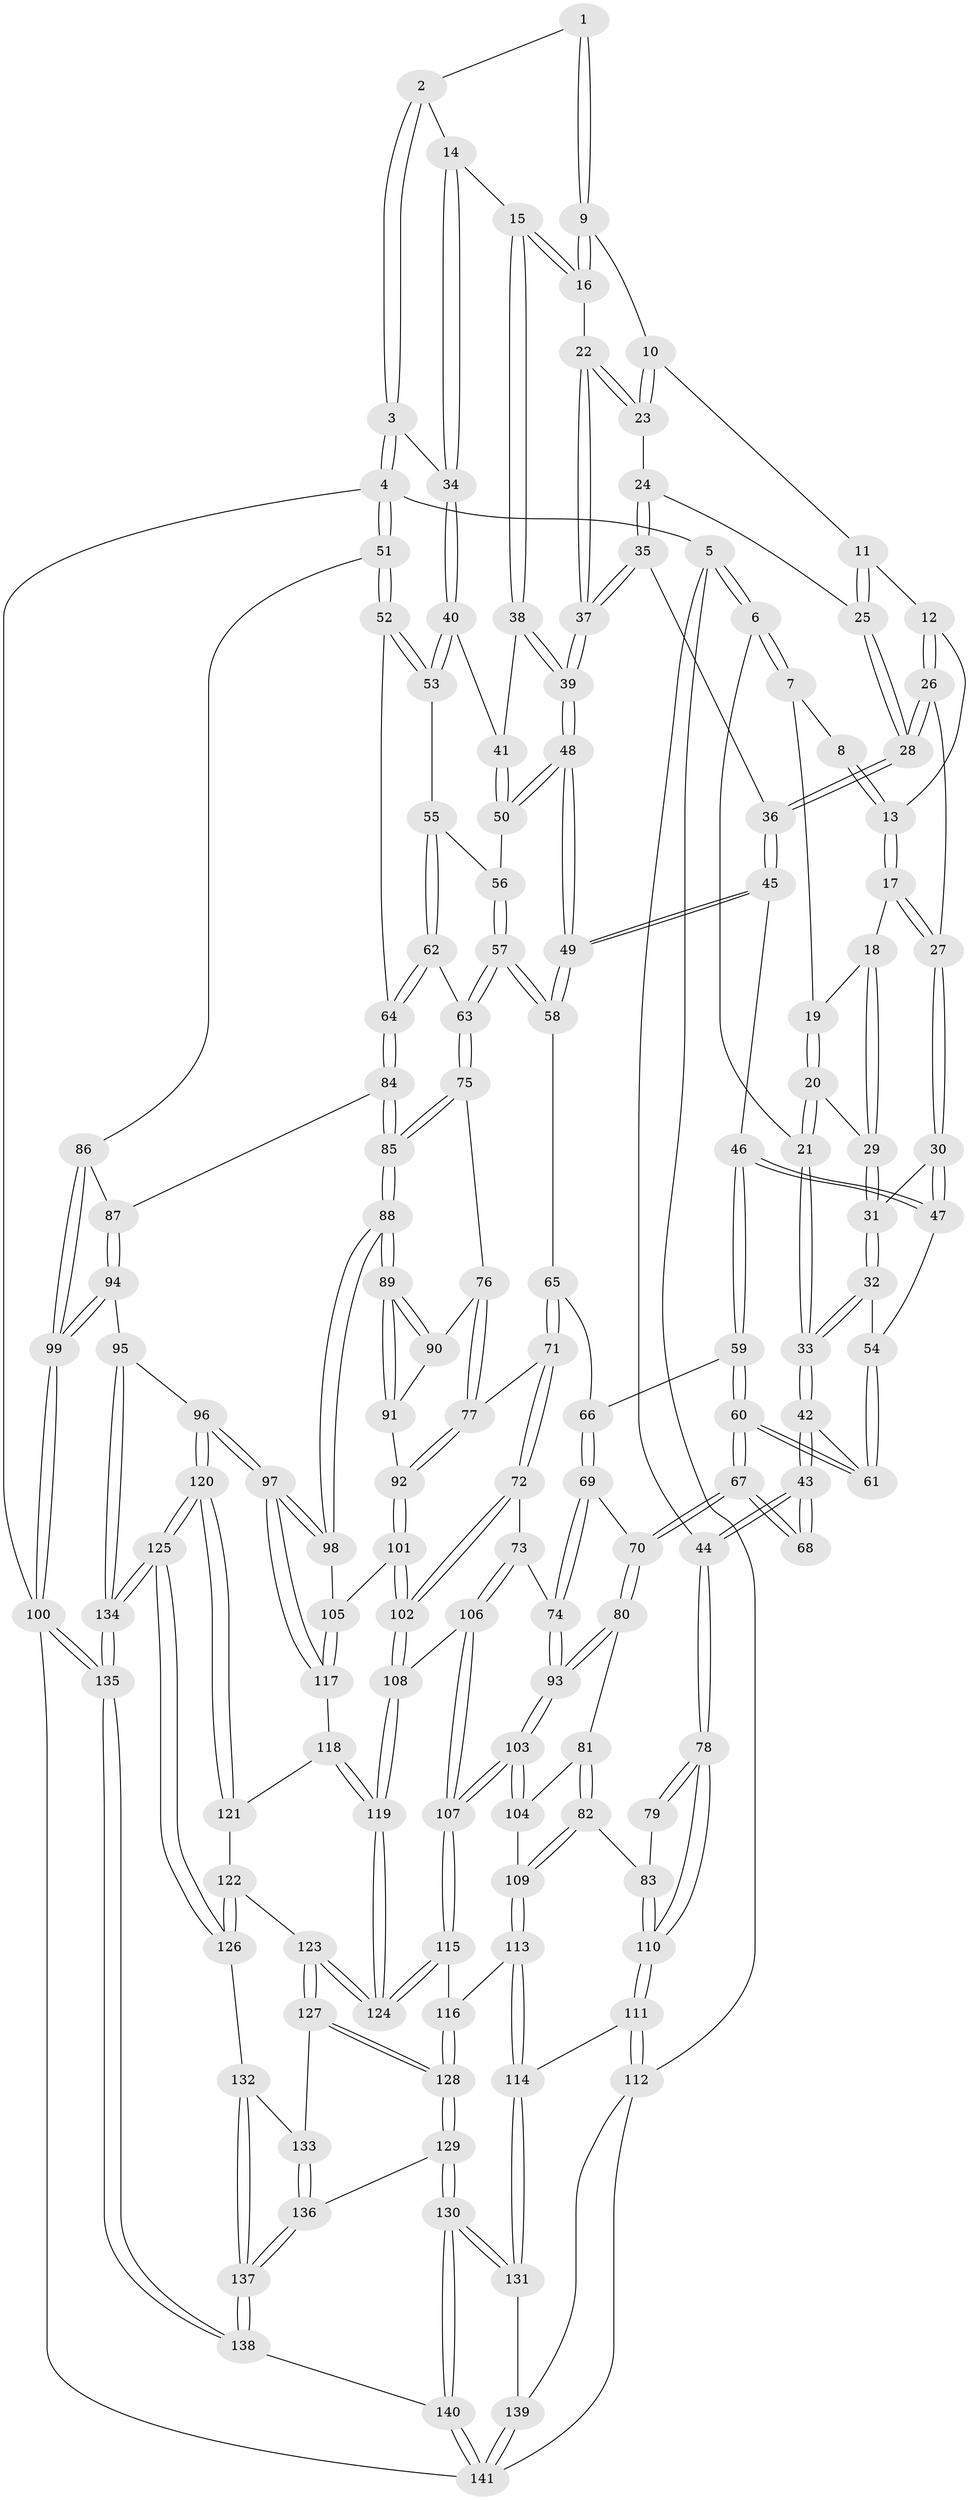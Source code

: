 // coarse degree distribution, {3: 0.40476190476190477, 5: 0.2857142857142857, 4: 0.09523809523809523, 6: 0.09523809523809523, 2: 0.047619047619047616, 7: 0.047619047619047616, 9: 0.023809523809523808}
// Generated by graph-tools (version 1.1) at 2025/06/03/04/25 22:06:47]
// undirected, 141 vertices, 349 edges
graph export_dot {
graph [start="1"]
  node [color=gray90,style=filled];
  1 [pos="+0.5541168068120423+0"];
  2 [pos="+0.7104274671414615+0"];
  3 [pos="+1+0"];
  4 [pos="+1+0"];
  5 [pos="+0+0"];
  6 [pos="+0+0"];
  7 [pos="+0.07441969975459013+0"];
  8 [pos="+0.4474131162602145+0"];
  9 [pos="+0.5746683980410591+0"];
  10 [pos="+0.49100721367083133+0.08613906073730634"];
  11 [pos="+0.4416839661154682+0.08767271183013142"];
  12 [pos="+0.4320294873322169+0.08303957202862895"];
  13 [pos="+0.40078828703849195+0.047441924470262284"];
  14 [pos="+0.7475955509115684+0.08688909251809919"];
  15 [pos="+0.6729413375932025+0.12459864564048653"];
  16 [pos="+0.6156588683016905+0.11192527385123936"];
  17 [pos="+0.3639417294739457+0.07648529731820221"];
  18 [pos="+0.296419386823077+0.08897477108765754"];
  19 [pos="+0.2089819211290495+0"];
  20 [pos="+0.20220912231079602+0.11859157813909318"];
  21 [pos="+0.15617951274415898+0.1740521198518128"];
  22 [pos="+0.6095816636311691+0.11817660875539178"];
  23 [pos="+0.5301546956153202+0.13877166371321734"];
  24 [pos="+0.5030721907217113+0.161412673860705"];
  25 [pos="+0.48573992019476747+0.1622568711459563"];
  26 [pos="+0.41042501025062705+0.19975233347892674"];
  27 [pos="+0.37719756410851035+0.1985563178034276"];
  28 [pos="+0.420883659599398+0.20372171593164698"];
  29 [pos="+0.2873615910124657+0.11056531082802638"];
  30 [pos="+0.32091391115755413+0.22246744580073033"];
  31 [pos="+0.28978558239688185+0.22038405986833237"];
  32 [pos="+0.20886216037088573+0.26436678911397365"];
  33 [pos="+0.1670147553697324+0.2718059690520796"];
  34 [pos="+0.8534830118523089+0.1273336277217855"];
  35 [pos="+0.5341964488737109+0.24003447926333935"];
  36 [pos="+0.43249537312232433+0.22244945139286637"];
  37 [pos="+0.576712608922509+0.2807636722478532"];
  38 [pos="+0.7052629047929037+0.22206984527017357"];
  39 [pos="+0.5851086442618343+0.30918370627743247"];
  40 [pos="+0.8635527171521606+0.22707692816521227"];
  41 [pos="+0.7433016270325039+0.2375680344966382"];
  42 [pos="+0.1500811114195041+0.2881296843266557"];
  43 [pos="+0.13428104109438546+0.3025698883486588"];
  44 [pos="+0+0.4028583949382419"];
  45 [pos="+0.4484940688290025+0.32047958576942714"];
  46 [pos="+0.40940985635800925+0.33972961656313483"];
  47 [pos="+0.3853187711511748+0.3264795670229092"];
  48 [pos="+0.5831141125608306+0.3221307847646016"];
  49 [pos="+0.5740106027832975+0.3421103956870551"];
  50 [pos="+0.7230065485058661+0.3201786707467716"];
  51 [pos="+1+0.3137196769734146"];
  52 [pos="+0.9526661301791658+0.30806487194483434"];
  53 [pos="+0.8801364957488871+0.2497291411190752"];
  54 [pos="+0.30708355710211704+0.34426454081202534"];
  55 [pos="+0.7563511384757944+0.34699306769420574"];
  56 [pos="+0.7386920165871362+0.337618060288081"];
  57 [pos="+0.6419890953310483+0.4277647123186236"];
  58 [pos="+0.5746039939912941+0.3456342342993096"];
  59 [pos="+0.3985119592263834+0.384870875228234"];
  60 [pos="+0.32172016852300883+0.45342813800352394"];
  61 [pos="+0.3122991047188138+0.40159138845171677"];
  62 [pos="+0.7704798672977322+0.4083388746650809"];
  63 [pos="+0.6506269160076779+0.44223256817349765"];
  64 [pos="+0.85280780930768+0.4503784094955992"];
  65 [pos="+0.5024314671053062+0.4397636921260556"];
  66 [pos="+0.4601695724076606+0.44422555479694253"];
  67 [pos="+0.30508667462211436+0.4887169777064569"];
  68 [pos="+0.26122272422199316+0.4572822963755196"];
  69 [pos="+0.3921949839020266+0.5235428581009148"];
  70 [pos="+0.30632722532281753+0.4942108877706613"];
  71 [pos="+0.5301231773636313+0.5512558937084695"];
  72 [pos="+0.5147849189806442+0.5714229825352886"];
  73 [pos="+0.48614019288392163+0.5828728484767697"];
  74 [pos="+0.4151661167448475+0.5478311639699591"];
  75 [pos="+0.6521331372375142+0.48116271084385814"];
  76 [pos="+0.6456161338365306+0.49520578939288884"];
  77 [pos="+0.6244428423640882+0.5172900500597184"];
  78 [pos="+0+0.43617282146996883"];
  79 [pos="+0.2099932997090581+0.4682573643382216"];
  80 [pos="+0.28177584390223903+0.5335086865461065"];
  81 [pos="+0.2541061179940063+0.558027858577231"];
  82 [pos="+0.08027459150435698+0.5779427842777797"];
  83 [pos="+0.05822863941582252+0.574322921695505"];
  84 [pos="+0.851984286208899+0.5056423641796337"];
  85 [pos="+0.8201297596391982+0.5312507124357251"];
  86 [pos="+1+0.35142933997398884"];
  87 [pos="+0.9098067957079942+0.5398734740587403"];
  88 [pos="+0.7783742033620783+0.6179485968715478"];
  89 [pos="+0.7578137494822075+0.6115604721656562"];
  90 [pos="+0.6583385982362219+0.5123115270318688"];
  91 [pos="+0.6948550710552998+0.6094089378206208"];
  92 [pos="+0.6444801304476302+0.6233970970915133"];
  93 [pos="+0.3589217438345779+0.6508599818897629"];
  94 [pos="+1+0.719644856274463"];
  95 [pos="+0.9511814111523078+0.7576726330355333"];
  96 [pos="+0.8649349973738052+0.7603063624219834"];
  97 [pos="+0.8102511761712522+0.7098234375368411"];
  98 [pos="+0.7830633209455281+0.6511610300728328"];
  99 [pos="+1+0.7191951332575999"];
  100 [pos="+1+1"];
  101 [pos="+0.6161883242208571+0.674770658250735"];
  102 [pos="+0.6141212086895272+0.6752268750863163"];
  103 [pos="+0.36260333829452573+0.7115593015905528"];
  104 [pos="+0.2594866415511472+0.6430456573362743"];
  105 [pos="+0.6344271402994015+0.6837465617691457"];
  106 [pos="+0.4557655967065503+0.6902845069984924"];
  107 [pos="+0.37039133027761506+0.7263575540224656"];
  108 [pos="+0.5503219103321028+0.7457880641489208"];
  109 [pos="+0.21210754940914905+0.689513353514807"];
  110 [pos="+0+0.5553438709442766"];
  111 [pos="+0+0.6684829627352006"];
  112 [pos="+0+0.7980504415348111"];
  113 [pos="+0.2100097797157299+0.7851859610045756"];
  114 [pos="+0.18881806823881353+0.8004812906833535"];
  115 [pos="+0.36748260837261365+0.7338482699705039"];
  116 [pos="+0.35071896595447505+0.772984454564189"];
  117 [pos="+0.6863546369647856+0.7438364157424702"];
  118 [pos="+0.6803094287092708+0.7656868527309804"];
  119 [pos="+0.5566785589124192+0.7956321469650094"];
  120 [pos="+0.7993105185618041+0.8415041076559617"];
  121 [pos="+0.6815922253166509+0.7704392738273729"];
  122 [pos="+0.6734479999830829+0.8299936510013177"];
  123 [pos="+0.5539045939729494+0.8178285328175589"];
  124 [pos="+0.5540557813544961+0.8161250839039851"];
  125 [pos="+0.773248620816609+0.8880127914700005"];
  126 [pos="+0.7195640663879985+0.8877827847999591"];
  127 [pos="+0.5527283513591099+0.8205610618012739"];
  128 [pos="+0.3949985685068795+0.8715977014938955"];
  129 [pos="+0.3899444154537924+0.8995776102857708"];
  130 [pos="+0.3083475716557581+1"];
  131 [pos="+0.18749377125538488+0.9204623521317981"];
  132 [pos="+0.6917901860131963+0.9035474081571866"];
  133 [pos="+0.5714430894923733+0.875031705476566"];
  134 [pos="+0.9102570646888956+1"];
  135 [pos="+0.9324359888120265+1"];
  136 [pos="+0.5621534321961495+0.9357220539369078"];
  137 [pos="+0.5839260918652253+1"];
  138 [pos="+0.5691282586489592+1"];
  139 [pos="+0.05663654832384326+0.916983045421706"];
  140 [pos="+0.31430056279201896+1"];
  141 [pos="+0.15375841727392436+1"];
  1 -- 2;
  1 -- 9;
  1 -- 9;
  2 -- 3;
  2 -- 3;
  2 -- 14;
  3 -- 4;
  3 -- 4;
  3 -- 34;
  4 -- 5;
  4 -- 51;
  4 -- 51;
  4 -- 100;
  5 -- 6;
  5 -- 6;
  5 -- 44;
  5 -- 112;
  6 -- 7;
  6 -- 7;
  6 -- 21;
  7 -- 8;
  7 -- 19;
  8 -- 13;
  8 -- 13;
  9 -- 10;
  9 -- 16;
  9 -- 16;
  10 -- 11;
  10 -- 23;
  10 -- 23;
  11 -- 12;
  11 -- 25;
  11 -- 25;
  12 -- 13;
  12 -- 26;
  12 -- 26;
  13 -- 17;
  13 -- 17;
  14 -- 15;
  14 -- 34;
  14 -- 34;
  15 -- 16;
  15 -- 16;
  15 -- 38;
  15 -- 38;
  16 -- 22;
  17 -- 18;
  17 -- 27;
  17 -- 27;
  18 -- 19;
  18 -- 29;
  18 -- 29;
  19 -- 20;
  19 -- 20;
  20 -- 21;
  20 -- 21;
  20 -- 29;
  21 -- 33;
  21 -- 33;
  22 -- 23;
  22 -- 23;
  22 -- 37;
  22 -- 37;
  23 -- 24;
  24 -- 25;
  24 -- 35;
  24 -- 35;
  25 -- 28;
  25 -- 28;
  26 -- 27;
  26 -- 28;
  26 -- 28;
  27 -- 30;
  27 -- 30;
  28 -- 36;
  28 -- 36;
  29 -- 31;
  29 -- 31;
  30 -- 31;
  30 -- 47;
  30 -- 47;
  31 -- 32;
  31 -- 32;
  32 -- 33;
  32 -- 33;
  32 -- 54;
  33 -- 42;
  33 -- 42;
  34 -- 40;
  34 -- 40;
  35 -- 36;
  35 -- 37;
  35 -- 37;
  36 -- 45;
  36 -- 45;
  37 -- 39;
  37 -- 39;
  38 -- 39;
  38 -- 39;
  38 -- 41;
  39 -- 48;
  39 -- 48;
  40 -- 41;
  40 -- 53;
  40 -- 53;
  41 -- 50;
  41 -- 50;
  42 -- 43;
  42 -- 43;
  42 -- 61;
  43 -- 44;
  43 -- 44;
  43 -- 68;
  43 -- 68;
  44 -- 78;
  44 -- 78;
  45 -- 46;
  45 -- 49;
  45 -- 49;
  46 -- 47;
  46 -- 47;
  46 -- 59;
  46 -- 59;
  47 -- 54;
  48 -- 49;
  48 -- 49;
  48 -- 50;
  48 -- 50;
  49 -- 58;
  49 -- 58;
  50 -- 56;
  51 -- 52;
  51 -- 52;
  51 -- 86;
  52 -- 53;
  52 -- 53;
  52 -- 64;
  53 -- 55;
  54 -- 61;
  54 -- 61;
  55 -- 56;
  55 -- 62;
  55 -- 62;
  56 -- 57;
  56 -- 57;
  57 -- 58;
  57 -- 58;
  57 -- 63;
  57 -- 63;
  58 -- 65;
  59 -- 60;
  59 -- 60;
  59 -- 66;
  60 -- 61;
  60 -- 61;
  60 -- 67;
  60 -- 67;
  62 -- 63;
  62 -- 64;
  62 -- 64;
  63 -- 75;
  63 -- 75;
  64 -- 84;
  64 -- 84;
  65 -- 66;
  65 -- 71;
  65 -- 71;
  66 -- 69;
  66 -- 69;
  67 -- 68;
  67 -- 68;
  67 -- 70;
  67 -- 70;
  69 -- 70;
  69 -- 74;
  69 -- 74;
  70 -- 80;
  70 -- 80;
  71 -- 72;
  71 -- 72;
  71 -- 77;
  72 -- 73;
  72 -- 102;
  72 -- 102;
  73 -- 74;
  73 -- 106;
  73 -- 106;
  74 -- 93;
  74 -- 93;
  75 -- 76;
  75 -- 85;
  75 -- 85;
  76 -- 77;
  76 -- 77;
  76 -- 90;
  77 -- 92;
  77 -- 92;
  78 -- 79;
  78 -- 79;
  78 -- 110;
  78 -- 110;
  79 -- 83;
  80 -- 81;
  80 -- 93;
  80 -- 93;
  81 -- 82;
  81 -- 82;
  81 -- 104;
  82 -- 83;
  82 -- 109;
  82 -- 109;
  83 -- 110;
  83 -- 110;
  84 -- 85;
  84 -- 85;
  84 -- 87;
  85 -- 88;
  85 -- 88;
  86 -- 87;
  86 -- 99;
  86 -- 99;
  87 -- 94;
  87 -- 94;
  88 -- 89;
  88 -- 89;
  88 -- 98;
  88 -- 98;
  89 -- 90;
  89 -- 90;
  89 -- 91;
  89 -- 91;
  90 -- 91;
  91 -- 92;
  92 -- 101;
  92 -- 101;
  93 -- 103;
  93 -- 103;
  94 -- 95;
  94 -- 99;
  94 -- 99;
  95 -- 96;
  95 -- 134;
  95 -- 134;
  96 -- 97;
  96 -- 97;
  96 -- 120;
  96 -- 120;
  97 -- 98;
  97 -- 98;
  97 -- 117;
  97 -- 117;
  98 -- 105;
  99 -- 100;
  99 -- 100;
  100 -- 135;
  100 -- 135;
  100 -- 141;
  101 -- 102;
  101 -- 102;
  101 -- 105;
  102 -- 108;
  102 -- 108;
  103 -- 104;
  103 -- 104;
  103 -- 107;
  103 -- 107;
  104 -- 109;
  105 -- 117;
  105 -- 117;
  106 -- 107;
  106 -- 107;
  106 -- 108;
  107 -- 115;
  107 -- 115;
  108 -- 119;
  108 -- 119;
  109 -- 113;
  109 -- 113;
  110 -- 111;
  110 -- 111;
  111 -- 112;
  111 -- 112;
  111 -- 114;
  112 -- 139;
  112 -- 141;
  113 -- 114;
  113 -- 114;
  113 -- 116;
  114 -- 131;
  114 -- 131;
  115 -- 116;
  115 -- 124;
  115 -- 124;
  116 -- 128;
  116 -- 128;
  117 -- 118;
  118 -- 119;
  118 -- 119;
  118 -- 121;
  119 -- 124;
  119 -- 124;
  120 -- 121;
  120 -- 121;
  120 -- 125;
  120 -- 125;
  121 -- 122;
  122 -- 123;
  122 -- 126;
  122 -- 126;
  123 -- 124;
  123 -- 124;
  123 -- 127;
  123 -- 127;
  125 -- 126;
  125 -- 126;
  125 -- 134;
  125 -- 134;
  126 -- 132;
  127 -- 128;
  127 -- 128;
  127 -- 133;
  128 -- 129;
  128 -- 129;
  129 -- 130;
  129 -- 130;
  129 -- 136;
  130 -- 131;
  130 -- 131;
  130 -- 140;
  130 -- 140;
  131 -- 139;
  132 -- 133;
  132 -- 137;
  132 -- 137;
  133 -- 136;
  133 -- 136;
  134 -- 135;
  134 -- 135;
  135 -- 138;
  135 -- 138;
  136 -- 137;
  136 -- 137;
  137 -- 138;
  137 -- 138;
  138 -- 140;
  139 -- 141;
  139 -- 141;
  140 -- 141;
  140 -- 141;
}
